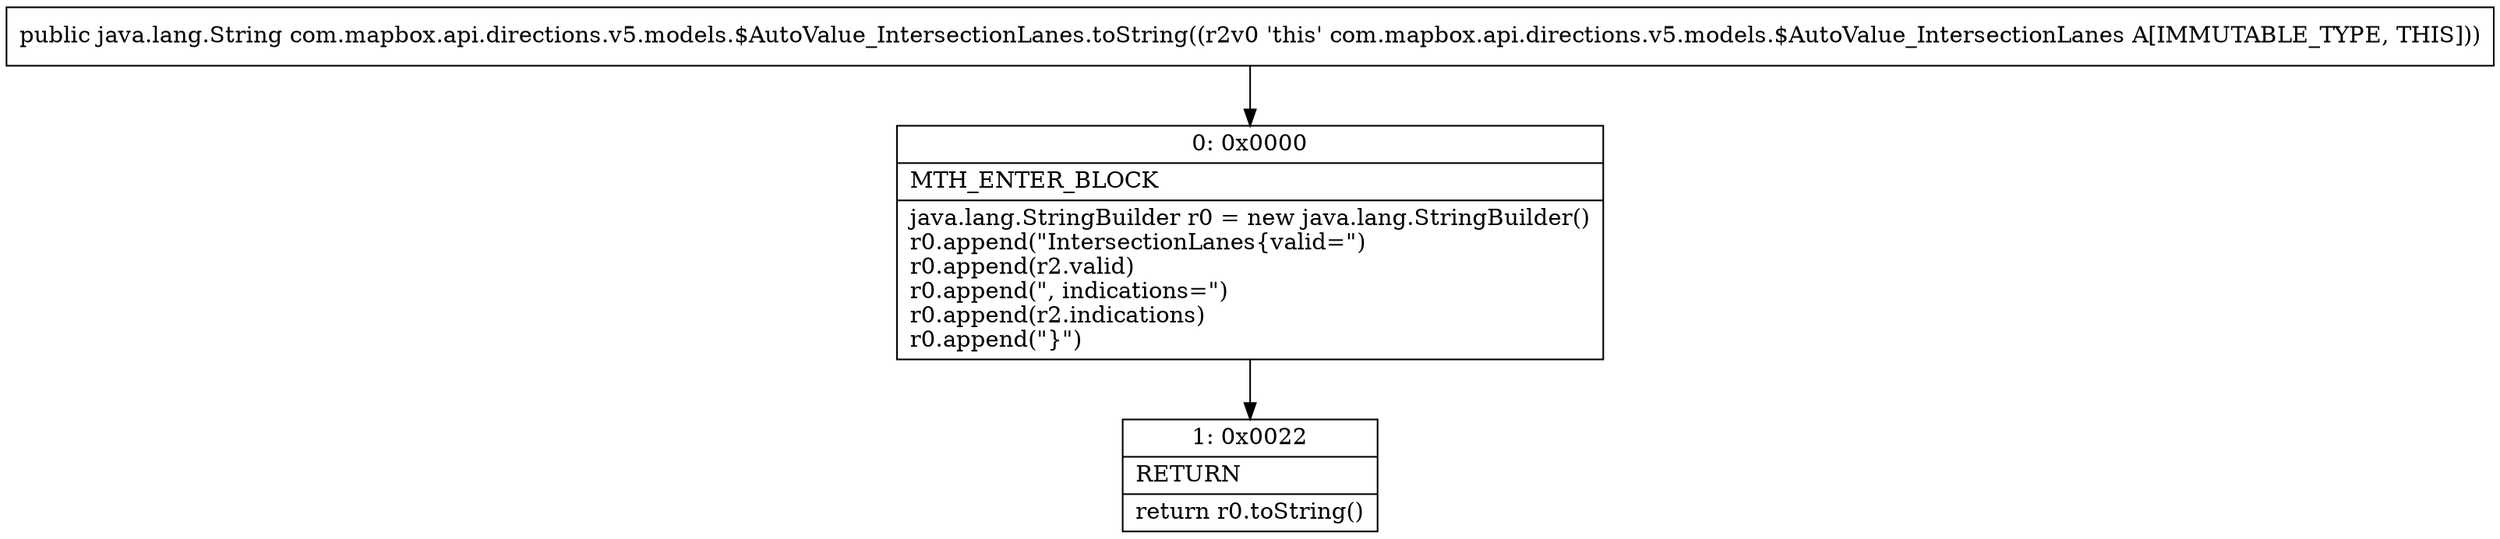 digraph "CFG forcom.mapbox.api.directions.v5.models.$AutoValue_IntersectionLanes.toString()Ljava\/lang\/String;" {
Node_0 [shape=record,label="{0\:\ 0x0000|MTH_ENTER_BLOCK\l|java.lang.StringBuilder r0 = new java.lang.StringBuilder()\lr0.append(\"IntersectionLanes\{valid=\")\lr0.append(r2.valid)\lr0.append(\", indications=\")\lr0.append(r2.indications)\lr0.append(\"\}\")\l}"];
Node_1 [shape=record,label="{1\:\ 0x0022|RETURN\l|return r0.toString()\l}"];
MethodNode[shape=record,label="{public java.lang.String com.mapbox.api.directions.v5.models.$AutoValue_IntersectionLanes.toString((r2v0 'this' com.mapbox.api.directions.v5.models.$AutoValue_IntersectionLanes A[IMMUTABLE_TYPE, THIS])) }"];
MethodNode -> Node_0;
Node_0 -> Node_1;
}

